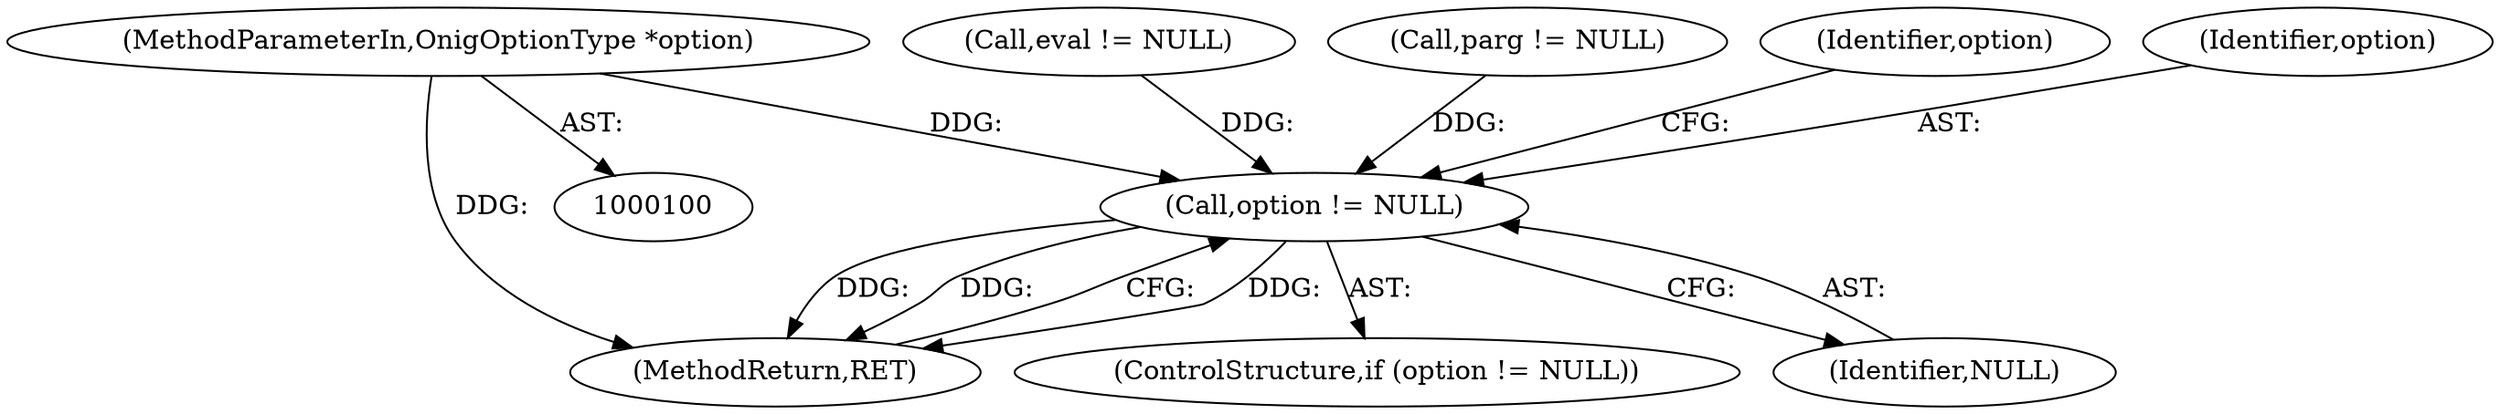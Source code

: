 digraph "0_php-src_5b597a2e5b28e2d5a52fc1be13f425f08f47cb62?w=1_4@pointer" {
"1000103" [label="(MethodParameterIn,OnigOptionType *option)"];
"1000237" [label="(Call,option != NULL)"];
"1000226" [label="(Call,eval != NULL)"];
"1000118" [label="(Call,parg != NULL)"];
"1000244" [label="(MethodReturn,RET)"];
"1000242" [label="(Identifier,option)"];
"1000236" [label="(ControlStructure,if (option != NULL))"];
"1000238" [label="(Identifier,option)"];
"1000237" [label="(Call,option != NULL)"];
"1000103" [label="(MethodParameterIn,OnigOptionType *option)"];
"1000239" [label="(Identifier,NULL)"];
"1000103" -> "1000100"  [label="AST: "];
"1000103" -> "1000244"  [label="DDG: "];
"1000103" -> "1000237"  [label="DDG: "];
"1000237" -> "1000236"  [label="AST: "];
"1000237" -> "1000239"  [label="CFG: "];
"1000238" -> "1000237"  [label="AST: "];
"1000239" -> "1000237"  [label="AST: "];
"1000242" -> "1000237"  [label="CFG: "];
"1000244" -> "1000237"  [label="CFG: "];
"1000237" -> "1000244"  [label="DDG: "];
"1000237" -> "1000244"  [label="DDG: "];
"1000237" -> "1000244"  [label="DDG: "];
"1000226" -> "1000237"  [label="DDG: "];
"1000118" -> "1000237"  [label="DDG: "];
}
